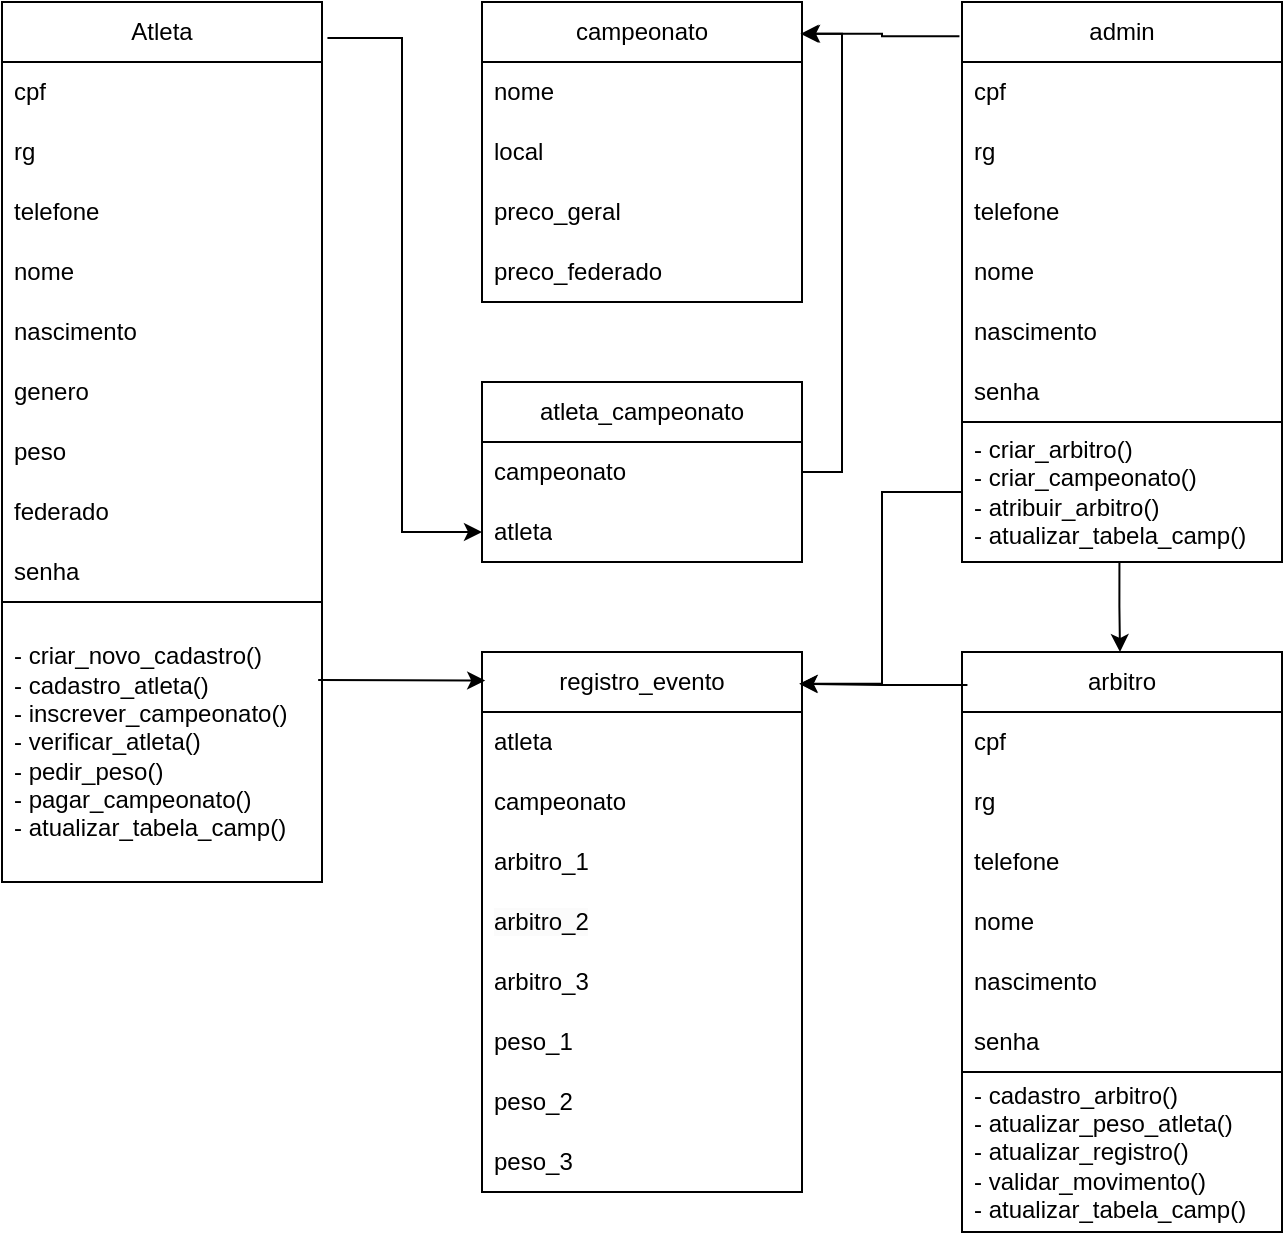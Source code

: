 <mxfile version="26.1.3">
  <diagram id="C5RBs43oDa-KdzZeNtuy" name="Page-1">
    <mxGraphModel dx="1035" dy="553" grid="1" gridSize="10" guides="1" tooltips="1" connect="1" arrows="1" fold="1" page="1" pageScale="1" pageWidth="827" pageHeight="1169" math="0" shadow="0">
      <root>
        <mxCell id="WIyWlLk6GJQsqaUBKTNV-0" />
        <mxCell id="WIyWlLk6GJQsqaUBKTNV-1" parent="WIyWlLk6GJQsqaUBKTNV-0" />
        <mxCell id="lXzH0FcPuWWiwt3YILSo-98" style="edgeStyle=orthogonalEdgeStyle;rounded=0;orthogonalLoop=1;jettySize=auto;html=1;entryX=0;entryY=0.5;entryDx=0;entryDy=0;exitX=1.017;exitY=0.041;exitDx=0;exitDy=0;exitPerimeter=0;" parent="WIyWlLk6GJQsqaUBKTNV-1" source="lXzH0FcPuWWiwt3YILSo-1" target="lXzH0FcPuWWiwt3YILSo-89" edge="1">
          <mxGeometry relative="1" as="geometry" />
        </mxCell>
        <mxCell id="lXzH0FcPuWWiwt3YILSo-1" value="Atleta" style="swimlane;fontStyle=0;childLayout=stackLayout;horizontal=1;startSize=30;horizontalStack=0;resizeParent=1;resizeParentMax=0;resizeLast=0;collapsible=1;marginBottom=0;whiteSpace=wrap;html=1;" parent="WIyWlLk6GJQsqaUBKTNV-1" vertex="1">
          <mxGeometry x="800" y="70" width="160" height="440" as="geometry" />
        </mxCell>
        <mxCell id="lXzH0FcPuWWiwt3YILSo-2" value="cpf" style="text;strokeColor=none;fillColor=none;align=left;verticalAlign=middle;spacingLeft=4;spacingRight=4;overflow=hidden;points=[[0,0.5],[1,0.5]];portConstraint=eastwest;rotatable=0;whiteSpace=wrap;html=1;" parent="lXzH0FcPuWWiwt3YILSo-1" vertex="1">
          <mxGeometry y="30" width="160" height="30" as="geometry" />
        </mxCell>
        <mxCell id="lXzH0FcPuWWiwt3YILSo-3" value="rg" style="text;strokeColor=none;fillColor=none;align=left;verticalAlign=middle;spacingLeft=4;spacingRight=4;overflow=hidden;points=[[0,0.5],[1,0.5]];portConstraint=eastwest;rotatable=0;whiteSpace=wrap;html=1;" parent="lXzH0FcPuWWiwt3YILSo-1" vertex="1">
          <mxGeometry y="60" width="160" height="30" as="geometry" />
        </mxCell>
        <mxCell id="lXzH0FcPuWWiwt3YILSo-4" value="telefone" style="text;strokeColor=none;fillColor=none;align=left;verticalAlign=middle;spacingLeft=4;spacingRight=4;overflow=hidden;points=[[0,0.5],[1,0.5]];portConstraint=eastwest;rotatable=0;whiteSpace=wrap;html=1;" parent="lXzH0FcPuWWiwt3YILSo-1" vertex="1">
          <mxGeometry y="90" width="160" height="30" as="geometry" />
        </mxCell>
        <mxCell id="lXzH0FcPuWWiwt3YILSo-5" value="nome" style="text;strokeColor=none;fillColor=none;align=left;verticalAlign=middle;spacingLeft=4;spacingRight=4;overflow=hidden;points=[[0,0.5],[1,0.5]];portConstraint=eastwest;rotatable=0;whiteSpace=wrap;html=1;" parent="lXzH0FcPuWWiwt3YILSo-1" vertex="1">
          <mxGeometry y="120" width="160" height="30" as="geometry" />
        </mxCell>
        <mxCell id="lXzH0FcPuWWiwt3YILSo-6" value="nascimento" style="text;strokeColor=none;fillColor=none;align=left;verticalAlign=middle;spacingLeft=4;spacingRight=4;overflow=hidden;points=[[0,0.5],[1,0.5]];portConstraint=eastwest;rotatable=0;whiteSpace=wrap;html=1;" parent="lXzH0FcPuWWiwt3YILSo-1" vertex="1">
          <mxGeometry y="150" width="160" height="30" as="geometry" />
        </mxCell>
        <mxCell id="lXzH0FcPuWWiwt3YILSo-17" value="genero" style="text;strokeColor=none;fillColor=none;align=left;verticalAlign=middle;spacingLeft=4;spacingRight=4;overflow=hidden;points=[[0,0.5],[1,0.5]];portConstraint=eastwest;rotatable=0;whiteSpace=wrap;html=1;" parent="lXzH0FcPuWWiwt3YILSo-1" vertex="1">
          <mxGeometry y="180" width="160" height="30" as="geometry" />
        </mxCell>
        <mxCell id="lXzH0FcPuWWiwt3YILSo-7" value="peso" style="text;strokeColor=none;fillColor=none;align=left;verticalAlign=middle;spacingLeft=4;spacingRight=4;overflow=hidden;points=[[0,0.5],[1,0.5]];portConstraint=eastwest;rotatable=0;whiteSpace=wrap;html=1;" parent="lXzH0FcPuWWiwt3YILSo-1" vertex="1">
          <mxGeometry y="210" width="160" height="30" as="geometry" />
        </mxCell>
        <mxCell id="lXzH0FcPuWWiwt3YILSo-18" value="federado" style="text;strokeColor=none;fillColor=none;align=left;verticalAlign=middle;spacingLeft=4;spacingRight=4;overflow=hidden;points=[[0,0.5],[1,0.5]];portConstraint=eastwest;rotatable=0;whiteSpace=wrap;html=1;" parent="lXzH0FcPuWWiwt3YILSo-1" vertex="1">
          <mxGeometry y="240" width="160" height="30" as="geometry" />
        </mxCell>
        <mxCell id="lXzH0FcPuWWiwt3YILSo-19" value="senha" style="text;strokeColor=none;fillColor=none;align=left;verticalAlign=middle;spacingLeft=4;spacingRight=4;overflow=hidden;points=[[0,0.5],[1,0.5]];portConstraint=eastwest;rotatable=0;whiteSpace=wrap;html=1;" parent="lXzH0FcPuWWiwt3YILSo-1" vertex="1">
          <mxGeometry y="270" width="160" height="30" as="geometry" />
        </mxCell>
        <mxCell id="lXzH0FcPuWWiwt3YILSo-27" value="- criar_novo_cadastro()&lt;div&gt;- cadastro_atleta()&lt;/div&gt;&lt;div&gt;- inscrever_campeonato()&lt;/div&gt;&lt;div&gt;- verificar_atleta()&lt;/div&gt;&lt;div&gt;- pedir_peso()&lt;/div&gt;&lt;div&gt;- pagar_campeonato()&lt;/div&gt;&lt;div&gt;- atualizar_tabela_camp()&lt;/div&gt;" style="text;strokeColor=default;fillColor=none;align=left;verticalAlign=middle;spacingLeft=4;spacingRight=4;overflow=hidden;points=[[0,0.5],[1,0.5]];portConstraint=eastwest;rotatable=0;whiteSpace=wrap;html=1;" parent="lXzH0FcPuWWiwt3YILSo-1" vertex="1">
          <mxGeometry y="300" width="160" height="140" as="geometry" />
        </mxCell>
        <mxCell id="lXzH0FcPuWWiwt3YILSo-10" value="admin" style="swimlane;fontStyle=0;childLayout=stackLayout;horizontal=1;startSize=30;horizontalStack=0;resizeParent=1;resizeParentMax=0;resizeLast=0;collapsible=1;marginBottom=0;whiteSpace=wrap;html=1;" parent="WIyWlLk6GJQsqaUBKTNV-1" vertex="1">
          <mxGeometry x="1280" y="70" width="160" height="280" as="geometry" />
        </mxCell>
        <mxCell id="lXzH0FcPuWWiwt3YILSo-11" value="cpf" style="text;strokeColor=none;fillColor=none;align=left;verticalAlign=middle;spacingLeft=4;spacingRight=4;overflow=hidden;points=[[0,0.5],[1,0.5]];portConstraint=eastwest;rotatable=0;whiteSpace=wrap;html=1;" parent="lXzH0FcPuWWiwt3YILSo-10" vertex="1">
          <mxGeometry y="30" width="160" height="30" as="geometry" />
        </mxCell>
        <mxCell id="lXzH0FcPuWWiwt3YILSo-12" value="rg" style="text;strokeColor=none;fillColor=none;align=left;verticalAlign=middle;spacingLeft=4;spacingRight=4;overflow=hidden;points=[[0,0.5],[1,0.5]];portConstraint=eastwest;rotatable=0;whiteSpace=wrap;html=1;" parent="lXzH0FcPuWWiwt3YILSo-10" vertex="1">
          <mxGeometry y="60" width="160" height="30" as="geometry" />
        </mxCell>
        <mxCell id="lXzH0FcPuWWiwt3YILSo-13" value="telefone" style="text;strokeColor=none;fillColor=none;align=left;verticalAlign=middle;spacingLeft=4;spacingRight=4;overflow=hidden;points=[[0,0.5],[1,0.5]];portConstraint=eastwest;rotatable=0;whiteSpace=wrap;html=1;" parent="lXzH0FcPuWWiwt3YILSo-10" vertex="1">
          <mxGeometry y="90" width="160" height="30" as="geometry" />
        </mxCell>
        <mxCell id="lXzH0FcPuWWiwt3YILSo-14" value="nome" style="text;strokeColor=none;fillColor=none;align=left;verticalAlign=middle;spacingLeft=4;spacingRight=4;overflow=hidden;points=[[0,0.5],[1,0.5]];portConstraint=eastwest;rotatable=0;whiteSpace=wrap;html=1;" parent="lXzH0FcPuWWiwt3YILSo-10" vertex="1">
          <mxGeometry y="120" width="160" height="30" as="geometry" />
        </mxCell>
        <mxCell id="lXzH0FcPuWWiwt3YILSo-15" value="nascimento" style="text;strokeColor=none;fillColor=none;align=left;verticalAlign=middle;spacingLeft=4;spacingRight=4;overflow=hidden;points=[[0,0.5],[1,0.5]];portConstraint=eastwest;rotatable=0;whiteSpace=wrap;html=1;" parent="lXzH0FcPuWWiwt3YILSo-10" vertex="1">
          <mxGeometry y="150" width="160" height="30" as="geometry" />
        </mxCell>
        <mxCell id="lXzH0FcPuWWiwt3YILSo-16" value="senha" style="text;strokeColor=none;fillColor=none;align=left;verticalAlign=middle;spacingLeft=4;spacingRight=4;overflow=hidden;points=[[0,0.5],[1,0.5]];portConstraint=eastwest;rotatable=0;whiteSpace=wrap;html=1;" parent="lXzH0FcPuWWiwt3YILSo-10" vertex="1">
          <mxGeometry y="180" width="160" height="30" as="geometry" />
        </mxCell>
        <mxCell id="lXzH0FcPuWWiwt3YILSo-29" value="&lt;div&gt;&lt;span style=&quot;background-color: transparent; color: light-dark(rgb(0, 0, 0), rgb(255, 255, 255));&quot;&gt;- criar_arbitro()&lt;/span&gt;&lt;/div&gt;&lt;div&gt;- criar_campeonato()&lt;/div&gt;&lt;div&gt;- atribuir_arbitro()&lt;/div&gt;&lt;div&gt;- atualizar_tabela_camp()&lt;/div&gt;&lt;div&gt;&lt;br&gt;&lt;/div&gt;&lt;div&gt;&lt;br&gt;&lt;/div&gt;" style="text;strokeColor=default;fillColor=none;align=left;verticalAlign=top;spacingLeft=4;spacingRight=4;overflow=hidden;points=[[0,0.5],[1,0.5]];portConstraint=eastwest;rotatable=0;whiteSpace=wrap;html=1;" parent="lXzH0FcPuWWiwt3YILSo-10" vertex="1">
          <mxGeometry y="210" width="160" height="70" as="geometry" />
        </mxCell>
        <mxCell id="lXzH0FcPuWWiwt3YILSo-20" value="&lt;div&gt;campeonato&lt;/div&gt;" style="swimlane;fontStyle=0;childLayout=stackLayout;horizontal=1;startSize=30;horizontalStack=0;resizeParent=1;resizeParentMax=0;resizeLast=0;collapsible=1;marginBottom=0;whiteSpace=wrap;html=1;" parent="WIyWlLk6GJQsqaUBKTNV-1" vertex="1">
          <mxGeometry x="1040" y="70" width="160" height="150" as="geometry" />
        </mxCell>
        <mxCell id="lXzH0FcPuWWiwt3YILSo-21" value="nome" style="text;strokeColor=none;fillColor=none;align=left;verticalAlign=middle;spacingLeft=4;spacingRight=4;overflow=hidden;points=[[0,0.5],[1,0.5]];portConstraint=eastwest;rotatable=0;whiteSpace=wrap;html=1;" parent="lXzH0FcPuWWiwt3YILSo-20" vertex="1">
          <mxGeometry y="30" width="160" height="30" as="geometry" />
        </mxCell>
        <mxCell id="lXzH0FcPuWWiwt3YILSo-22" value="local" style="text;strokeColor=none;fillColor=none;align=left;verticalAlign=middle;spacingLeft=4;spacingRight=4;overflow=hidden;points=[[0,0.5],[1,0.5]];portConstraint=eastwest;rotatable=0;whiteSpace=wrap;html=1;" parent="lXzH0FcPuWWiwt3YILSo-20" vertex="1">
          <mxGeometry y="60" width="160" height="30" as="geometry" />
        </mxCell>
        <mxCell id="lXzH0FcPuWWiwt3YILSo-23" value="preco_geral" style="text;strokeColor=none;fillColor=none;align=left;verticalAlign=middle;spacingLeft=4;spacingRight=4;overflow=hidden;points=[[0,0.5],[1,0.5]];portConstraint=eastwest;rotatable=0;whiteSpace=wrap;html=1;" parent="lXzH0FcPuWWiwt3YILSo-20" vertex="1">
          <mxGeometry y="90" width="160" height="30" as="geometry" />
        </mxCell>
        <mxCell id="lXzH0FcPuWWiwt3YILSo-24" value="preco_federado" style="text;strokeColor=none;fillColor=none;align=left;verticalAlign=middle;spacingLeft=4;spacingRight=4;overflow=hidden;points=[[0,0.5],[1,0.5]];portConstraint=eastwest;rotatable=0;whiteSpace=wrap;html=1;" parent="lXzH0FcPuWWiwt3YILSo-20" vertex="1">
          <mxGeometry y="120" width="160" height="30" as="geometry" />
        </mxCell>
        <mxCell id="lXzH0FcPuWWiwt3YILSo-31" value="registro_evento" style="swimlane;fontStyle=0;childLayout=stackLayout;horizontal=1;startSize=30;horizontalStack=0;resizeParent=1;resizeParentMax=0;resizeLast=0;collapsible=1;marginBottom=0;whiteSpace=wrap;html=1;" parent="WIyWlLk6GJQsqaUBKTNV-1" vertex="1">
          <mxGeometry x="1040" y="395" width="160" height="270" as="geometry" />
        </mxCell>
        <mxCell id="lXzH0FcPuWWiwt3YILSo-32" value="atleta" style="text;strokeColor=none;fillColor=none;align=left;verticalAlign=middle;spacingLeft=4;spacingRight=4;overflow=hidden;points=[[0,0.5],[1,0.5]];portConstraint=eastwest;rotatable=0;whiteSpace=wrap;html=1;" parent="lXzH0FcPuWWiwt3YILSo-31" vertex="1">
          <mxGeometry y="30" width="160" height="30" as="geometry" />
        </mxCell>
        <mxCell id="lXzH0FcPuWWiwt3YILSo-79" value="campeonato" style="text;strokeColor=none;fillColor=none;align=left;verticalAlign=middle;spacingLeft=4;spacingRight=4;overflow=hidden;points=[[0,0.5],[1,0.5]];portConstraint=eastwest;rotatable=0;whiteSpace=wrap;html=1;" parent="lXzH0FcPuWWiwt3YILSo-31" vertex="1">
          <mxGeometry y="60" width="160" height="30" as="geometry" />
        </mxCell>
        <mxCell id="lXzH0FcPuWWiwt3YILSo-78" value="arbitro_1" style="text;strokeColor=none;fillColor=none;align=left;verticalAlign=middle;spacingLeft=4;spacingRight=4;overflow=hidden;points=[[0,0.5],[1,0.5]];portConstraint=eastwest;rotatable=0;whiteSpace=wrap;html=1;" parent="lXzH0FcPuWWiwt3YILSo-31" vertex="1">
          <mxGeometry y="90" width="160" height="30" as="geometry" />
        </mxCell>
        <mxCell id="lXzH0FcPuWWiwt3YILSo-33" value="&lt;div&gt;&lt;span style=&quot;background-color: light-dark(rgb(251, 251, 251), rgb(21, 21, 21)); color: light-dark(rgb(0, 0, 0), rgb(237, 237, 237));&quot;&gt;arbitro_2&lt;/span&gt;&lt;/div&gt;" style="text;strokeColor=none;fillColor=none;align=left;verticalAlign=middle;spacingLeft=4;spacingRight=4;overflow=hidden;points=[[0,0.5],[1,0.5]];portConstraint=eastwest;rotatable=0;whiteSpace=wrap;html=1;" parent="lXzH0FcPuWWiwt3YILSo-31" vertex="1">
          <mxGeometry y="120" width="160" height="30" as="geometry" />
        </mxCell>
        <mxCell id="lXzH0FcPuWWiwt3YILSo-34" value="arbitro_3" style="text;strokeColor=none;fillColor=none;align=left;verticalAlign=middle;spacingLeft=4;spacingRight=4;overflow=hidden;points=[[0,0.5],[1,0.5]];portConstraint=eastwest;rotatable=0;whiteSpace=wrap;html=1;" parent="lXzH0FcPuWWiwt3YILSo-31" vertex="1">
          <mxGeometry y="150" width="160" height="30" as="geometry" />
        </mxCell>
        <mxCell id="lXzH0FcPuWWiwt3YILSo-63" value="peso_1" style="text;strokeColor=none;fillColor=none;align=left;verticalAlign=middle;spacingLeft=4;spacingRight=4;overflow=hidden;points=[[0,0.5],[1,0.5]];portConstraint=eastwest;rotatable=0;whiteSpace=wrap;html=1;" parent="lXzH0FcPuWWiwt3YILSo-31" vertex="1">
          <mxGeometry y="180" width="160" height="30" as="geometry" />
        </mxCell>
        <mxCell id="lXzH0FcPuWWiwt3YILSo-71" value="peso_2" style="text;strokeColor=none;fillColor=none;align=left;verticalAlign=middle;spacingLeft=4;spacingRight=4;overflow=hidden;points=[[0,0.5],[1,0.5]];portConstraint=eastwest;rotatable=0;whiteSpace=wrap;html=1;" parent="lXzH0FcPuWWiwt3YILSo-31" vertex="1">
          <mxGeometry y="210" width="160" height="30" as="geometry" />
        </mxCell>
        <mxCell id="lXzH0FcPuWWiwt3YILSo-70" value="peso_3" style="text;strokeColor=none;fillColor=none;align=left;verticalAlign=middle;spacingLeft=4;spacingRight=4;overflow=hidden;points=[[0,0.5],[1,0.5]];portConstraint=eastwest;rotatable=0;whiteSpace=wrap;html=1;" parent="lXzH0FcPuWWiwt3YILSo-31" vertex="1">
          <mxGeometry y="240" width="160" height="30" as="geometry" />
        </mxCell>
        <mxCell id="lXzH0FcPuWWiwt3YILSo-48" value="arbitro" style="swimlane;fontStyle=0;childLayout=stackLayout;horizontal=1;startSize=30;horizontalStack=0;resizeParent=1;resizeParentMax=0;resizeLast=0;collapsible=1;marginBottom=0;whiteSpace=wrap;html=1;" parent="WIyWlLk6GJQsqaUBKTNV-1" vertex="1">
          <mxGeometry x="1280" y="395" width="160" height="290" as="geometry" />
        </mxCell>
        <mxCell id="lXzH0FcPuWWiwt3YILSo-49" value="cpf" style="text;strokeColor=none;fillColor=none;align=left;verticalAlign=middle;spacingLeft=4;spacingRight=4;overflow=hidden;points=[[0,0.5],[1,0.5]];portConstraint=eastwest;rotatable=0;whiteSpace=wrap;html=1;" parent="lXzH0FcPuWWiwt3YILSo-48" vertex="1">
          <mxGeometry y="30" width="160" height="30" as="geometry" />
        </mxCell>
        <mxCell id="lXzH0FcPuWWiwt3YILSo-50" value="rg" style="text;strokeColor=none;fillColor=none;align=left;verticalAlign=middle;spacingLeft=4;spacingRight=4;overflow=hidden;points=[[0,0.5],[1,0.5]];portConstraint=eastwest;rotatable=0;whiteSpace=wrap;html=1;" parent="lXzH0FcPuWWiwt3YILSo-48" vertex="1">
          <mxGeometry y="60" width="160" height="30" as="geometry" />
        </mxCell>
        <mxCell id="lXzH0FcPuWWiwt3YILSo-51" value="telefone" style="text;strokeColor=none;fillColor=none;align=left;verticalAlign=middle;spacingLeft=4;spacingRight=4;overflow=hidden;points=[[0,0.5],[1,0.5]];portConstraint=eastwest;rotatable=0;whiteSpace=wrap;html=1;" parent="lXzH0FcPuWWiwt3YILSo-48" vertex="1">
          <mxGeometry y="90" width="160" height="30" as="geometry" />
        </mxCell>
        <mxCell id="lXzH0FcPuWWiwt3YILSo-52" value="nome" style="text;strokeColor=none;fillColor=none;align=left;verticalAlign=middle;spacingLeft=4;spacingRight=4;overflow=hidden;points=[[0,0.5],[1,0.5]];portConstraint=eastwest;rotatable=0;whiteSpace=wrap;html=1;" parent="lXzH0FcPuWWiwt3YILSo-48" vertex="1">
          <mxGeometry y="120" width="160" height="30" as="geometry" />
        </mxCell>
        <mxCell id="lXzH0FcPuWWiwt3YILSo-53" value="nascimento" style="text;strokeColor=none;fillColor=none;align=left;verticalAlign=middle;spacingLeft=4;spacingRight=4;overflow=hidden;points=[[0,0.5],[1,0.5]];portConstraint=eastwest;rotatable=0;whiteSpace=wrap;html=1;" parent="lXzH0FcPuWWiwt3YILSo-48" vertex="1">
          <mxGeometry y="150" width="160" height="30" as="geometry" />
        </mxCell>
        <mxCell id="lXzH0FcPuWWiwt3YILSo-54" value="senha" style="text;strokeColor=none;fillColor=none;align=left;verticalAlign=middle;spacingLeft=4;spacingRight=4;overflow=hidden;points=[[0,0.5],[1,0.5]];portConstraint=eastwest;rotatable=0;whiteSpace=wrap;html=1;" parent="lXzH0FcPuWWiwt3YILSo-48" vertex="1">
          <mxGeometry y="180" width="160" height="30" as="geometry" />
        </mxCell>
        <mxCell id="lXzH0FcPuWWiwt3YILSo-60" value="- cadastro_arbitro()&lt;div&gt;- atualizar_peso_atleta()&lt;/div&gt;&lt;div&gt;- atualizar_registro()&lt;/div&gt;&lt;div&gt;- validar_movimento()&lt;/div&gt;&lt;div&gt;- atualizar_tabela_camp()&lt;/div&gt;" style="text;strokeColor=default;fillColor=none;align=left;verticalAlign=middle;spacingLeft=4;spacingRight=4;overflow=hidden;points=[[0,0.5],[1,0.5]];portConstraint=eastwest;rotatable=0;whiteSpace=wrap;html=1;" parent="lXzH0FcPuWWiwt3YILSo-48" vertex="1">
          <mxGeometry y="210" width="160" height="80" as="geometry" />
        </mxCell>
        <mxCell id="lXzH0FcPuWWiwt3YILSo-87" value="&lt;div&gt;atleta_campeonato&lt;/div&gt;" style="swimlane;fontStyle=0;childLayout=stackLayout;horizontal=1;startSize=30;horizontalStack=0;resizeParent=1;resizeParentMax=0;resizeLast=0;collapsible=1;marginBottom=0;whiteSpace=wrap;html=1;" parent="WIyWlLk6GJQsqaUBKTNV-1" vertex="1">
          <mxGeometry x="1040" y="260" width="160" height="90" as="geometry" />
        </mxCell>
        <mxCell id="lXzH0FcPuWWiwt3YILSo-88" value="campeonato" style="text;strokeColor=none;fillColor=none;align=left;verticalAlign=middle;spacingLeft=4;spacingRight=4;overflow=hidden;points=[[0,0.5],[1,0.5]];portConstraint=eastwest;rotatable=0;whiteSpace=wrap;html=1;" parent="lXzH0FcPuWWiwt3YILSo-87" vertex="1">
          <mxGeometry y="30" width="160" height="30" as="geometry" />
        </mxCell>
        <mxCell id="lXzH0FcPuWWiwt3YILSo-89" value="atleta" style="text;strokeColor=none;fillColor=none;align=left;verticalAlign=middle;spacingLeft=4;spacingRight=4;overflow=hidden;points=[[0,0.5],[1,0.5]];portConstraint=eastwest;rotatable=0;whiteSpace=wrap;html=1;" parent="lXzH0FcPuWWiwt3YILSo-87" vertex="1">
          <mxGeometry y="60" width="160" height="30" as="geometry" />
        </mxCell>
        <mxCell id="lXzH0FcPuWWiwt3YILSo-92" value="" style="edgeStyle=orthogonalEdgeStyle;rounded=0;orthogonalLoop=1;jettySize=auto;html=1;entryX=0.01;entryY=0.053;entryDx=0;entryDy=0;entryPerimeter=0;exitX=0.988;exitY=0.279;exitDx=0;exitDy=0;exitPerimeter=0;" parent="WIyWlLk6GJQsqaUBKTNV-1" source="lXzH0FcPuWWiwt3YILSo-27" target="lXzH0FcPuWWiwt3YILSo-31" edge="1">
          <mxGeometry relative="1" as="geometry" />
        </mxCell>
        <mxCell id="lXzH0FcPuWWiwt3YILSo-95" value="" style="edgeStyle=orthogonalEdgeStyle;rounded=0;orthogonalLoop=1;jettySize=auto;html=1;entryX=0.995;entryY=0.106;entryDx=0;entryDy=0;entryPerimeter=0;exitX=-0.008;exitY=0.061;exitDx=0;exitDy=0;exitPerimeter=0;" parent="WIyWlLk6GJQsqaUBKTNV-1" source="lXzH0FcPuWWiwt3YILSo-10" target="lXzH0FcPuWWiwt3YILSo-20" edge="1">
          <mxGeometry relative="1" as="geometry" />
        </mxCell>
        <mxCell id="lXzH0FcPuWWiwt3YILSo-96" style="edgeStyle=orthogonalEdgeStyle;rounded=0;orthogonalLoop=1;jettySize=auto;html=1;entryX=0.991;entryY=0.059;entryDx=0;entryDy=0;entryPerimeter=0;exitX=0.017;exitY=0.057;exitDx=0;exitDy=0;exitPerimeter=0;" parent="WIyWlLk6GJQsqaUBKTNV-1" source="lXzH0FcPuWWiwt3YILSo-48" target="lXzH0FcPuWWiwt3YILSo-31" edge="1">
          <mxGeometry relative="1" as="geometry" />
        </mxCell>
        <mxCell id="lXzH0FcPuWWiwt3YILSo-97" style="edgeStyle=orthogonalEdgeStyle;rounded=0;orthogonalLoop=1;jettySize=auto;html=1;entryX=1;entryY=0.106;entryDx=0;entryDy=0;entryPerimeter=0;exitX=1;exitY=0.5;exitDx=0;exitDy=0;" parent="WIyWlLk6GJQsqaUBKTNV-1" source="lXzH0FcPuWWiwt3YILSo-88" target="lXzH0FcPuWWiwt3YILSo-20" edge="1">
          <mxGeometry relative="1" as="geometry" />
        </mxCell>
        <mxCell id="lXzH0FcPuWWiwt3YILSo-100" style="edgeStyle=orthogonalEdgeStyle;rounded=0;orthogonalLoop=1;jettySize=auto;html=1;exitX=0.492;exitY=0.995;exitDx=0;exitDy=0;exitPerimeter=0;" parent="WIyWlLk6GJQsqaUBKTNV-1" source="lXzH0FcPuWWiwt3YILSo-29" edge="1">
          <mxGeometry relative="1" as="geometry">
            <mxPoint x="1359" y="395" as="targetPoint" />
          </mxGeometry>
        </mxCell>
        <mxCell id="ShOPKpBAV2zylpijZmnk-0" style="edgeStyle=orthogonalEdgeStyle;rounded=0;orthogonalLoop=1;jettySize=auto;html=1;exitX=0;exitY=0.5;exitDx=0;exitDy=0;entryX=0.993;entryY=0.059;entryDx=0;entryDy=0;entryPerimeter=0;" edge="1" parent="WIyWlLk6GJQsqaUBKTNV-1" source="lXzH0FcPuWWiwt3YILSo-29" target="lXzH0FcPuWWiwt3YILSo-31">
          <mxGeometry relative="1" as="geometry">
            <Array as="points">
              <mxPoint x="1240" y="315" />
              <mxPoint x="1240" y="411" />
            </Array>
          </mxGeometry>
        </mxCell>
      </root>
    </mxGraphModel>
  </diagram>
</mxfile>
